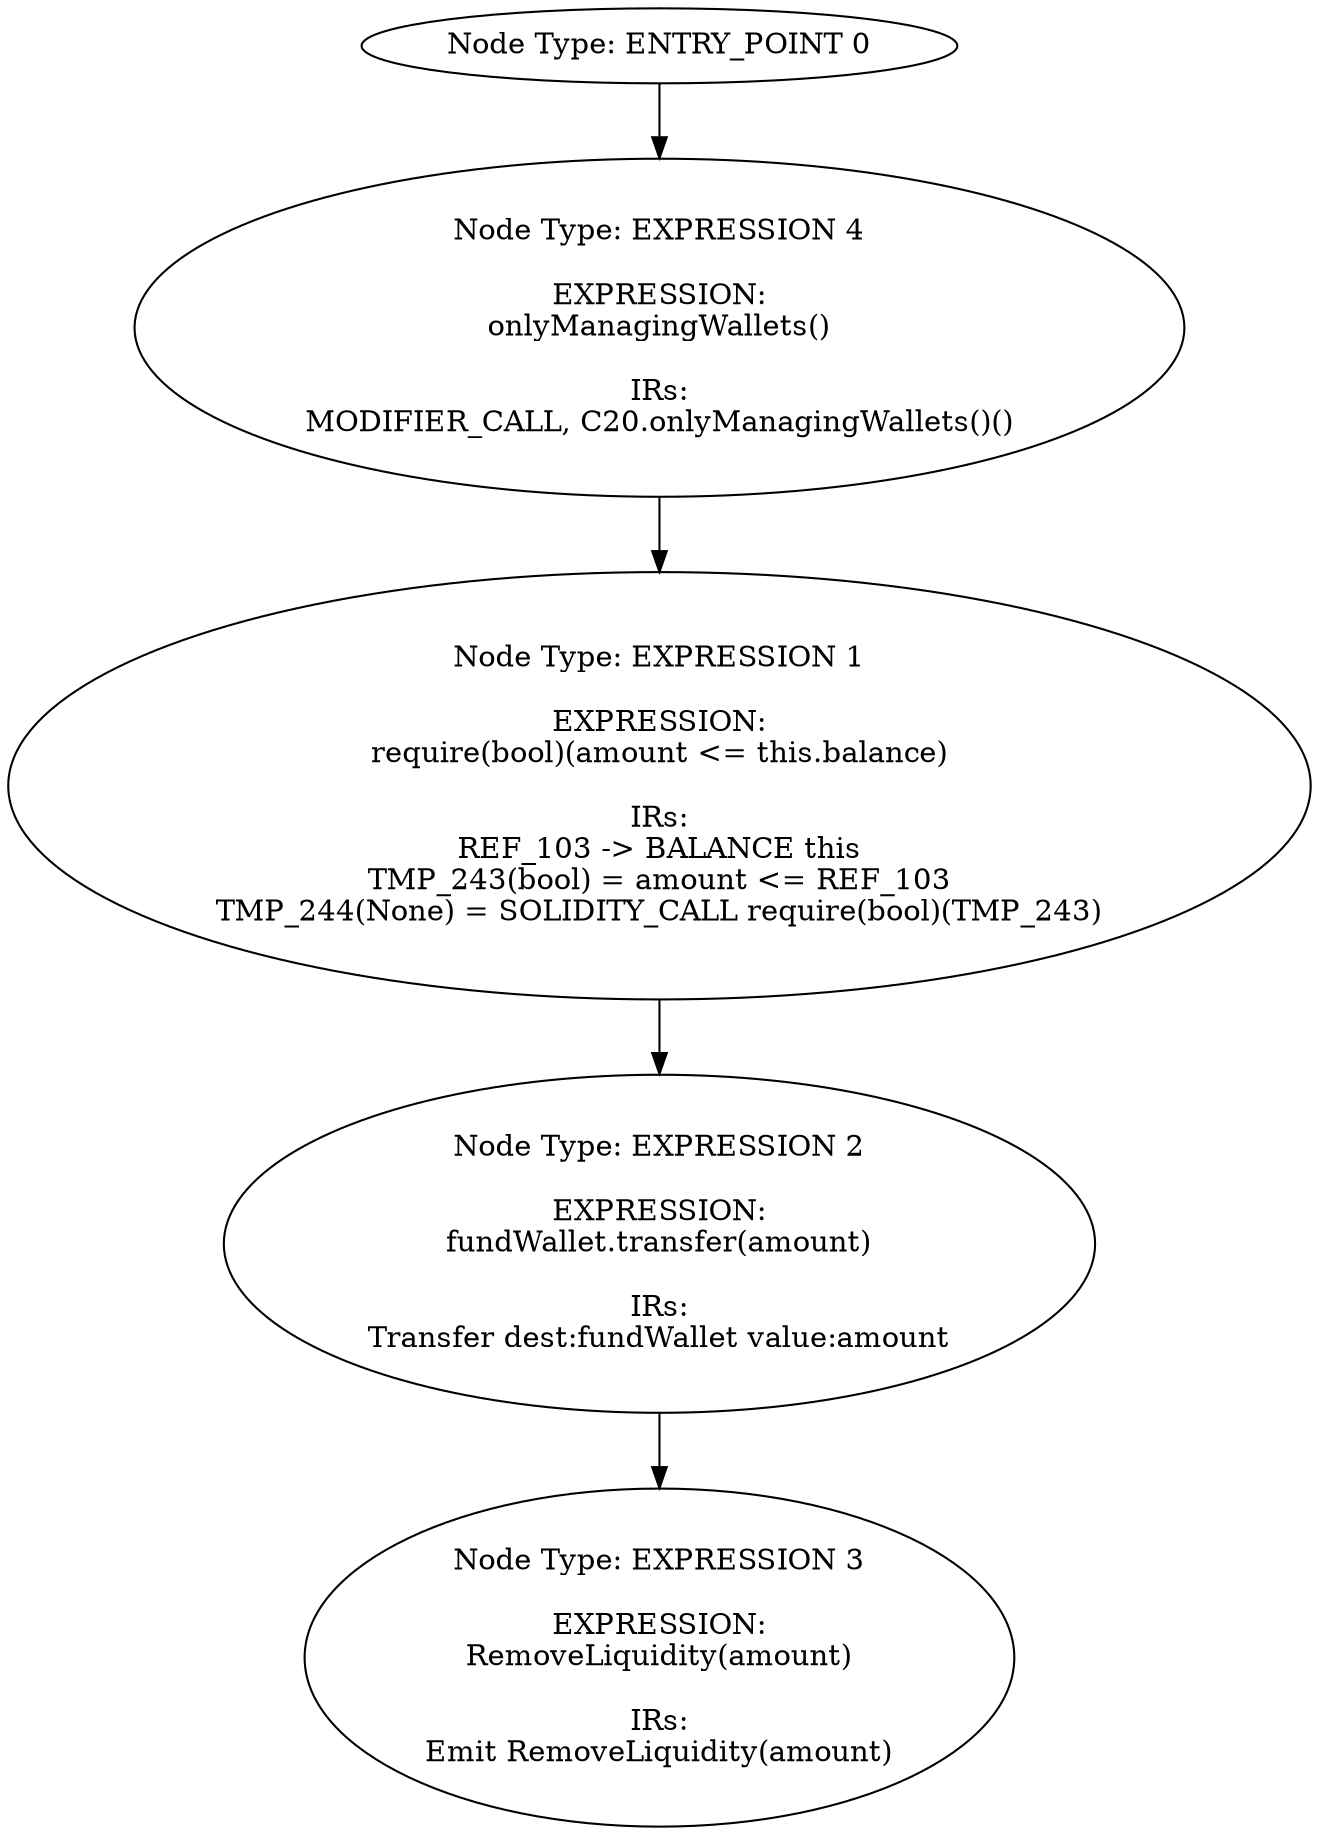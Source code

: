 digraph{
0[label="Node Type: ENTRY_POINT 0
"];
0->4;
1[label="Node Type: EXPRESSION 1

EXPRESSION:
require(bool)(amount <= this.balance)

IRs:
REF_103 -> BALANCE this
TMP_243(bool) = amount <= REF_103
TMP_244(None) = SOLIDITY_CALL require(bool)(TMP_243)"];
1->2;
2[label="Node Type: EXPRESSION 2

EXPRESSION:
fundWallet.transfer(amount)

IRs:
Transfer dest:fundWallet value:amount"];
2->3;
3[label="Node Type: EXPRESSION 3

EXPRESSION:
RemoveLiquidity(amount)

IRs:
Emit RemoveLiquidity(amount)"];
4[label="Node Type: EXPRESSION 4

EXPRESSION:
onlyManagingWallets()

IRs:
MODIFIER_CALL, C20.onlyManagingWallets()()"];
4->1;
}
